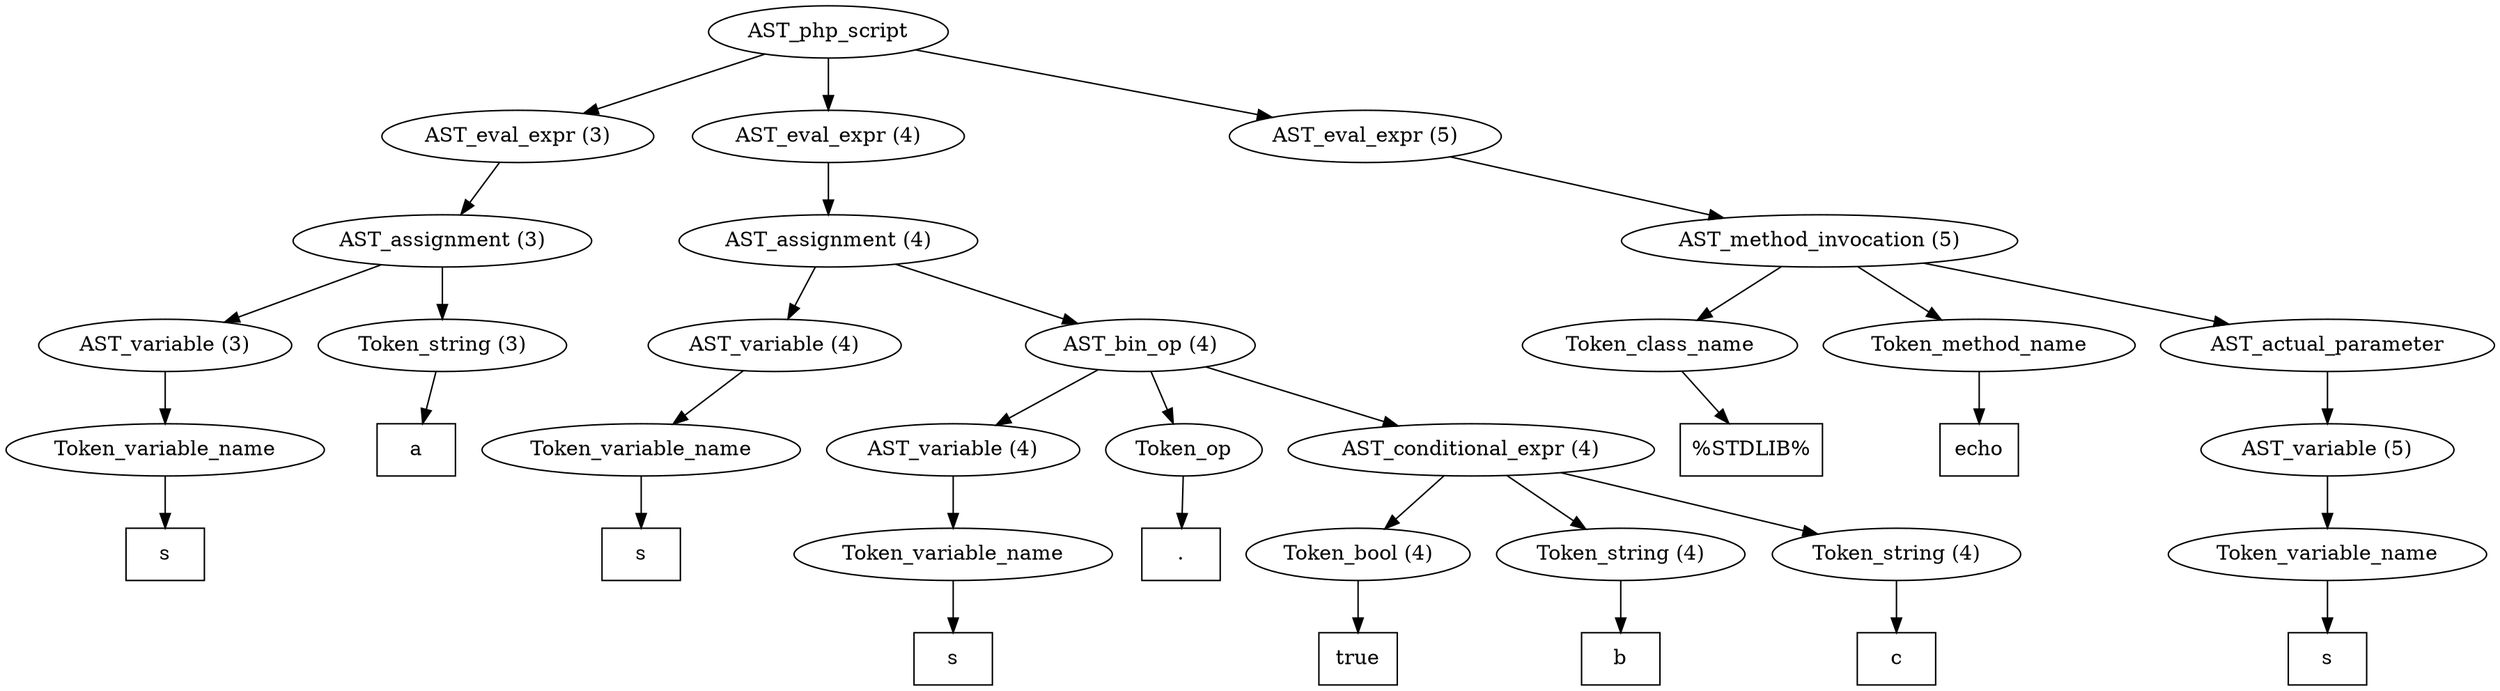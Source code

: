 /*
 * AST in dot format generated by phc -- the PHP compiler
 */

digraph AST {
node_0 [label="AST_php_script"];
node_1 [label="AST_eval_expr (3)"];
node_2 [label="AST_assignment (3)"];
node_3 [label="AST_variable (3)"];
node_4 [label="Token_variable_name"];
node_5 [label="s", shape=box]
node_4 -> node_5;
node_3 -> node_4;
node_6 [label="Token_string (3)"];
node_7 [label="a", shape=box]
node_6 -> node_7;
node_2 -> node_6;
node_2 -> node_3;
node_1 -> node_2;
node_8 [label="AST_eval_expr (4)"];
node_9 [label="AST_assignment (4)"];
node_10 [label="AST_variable (4)"];
node_11 [label="Token_variable_name"];
node_12 [label="s", shape=box]
node_11 -> node_12;
node_10 -> node_11;
node_13 [label="AST_bin_op (4)"];
node_14 [label="AST_variable (4)"];
node_15 [label="Token_variable_name"];
node_16 [label="s", shape=box]
node_15 -> node_16;
node_14 -> node_15;
node_17 [label="Token_op"];
node_18 [label=".", shape=box]
node_17 -> node_18;
node_19 [label="AST_conditional_expr (4)"];
node_20 [label="Token_bool (4)"];
node_21 [label="true", shape=box]
node_20 -> node_21;
node_22 [label="Token_string (4)"];
node_23 [label="b", shape=box]
node_22 -> node_23;
node_24 [label="Token_string (4)"];
node_25 [label="c", shape=box]
node_24 -> node_25;
node_19 -> node_24;
node_19 -> node_22;
node_19 -> node_20;
node_13 -> node_19;
node_13 -> node_17;
node_13 -> node_14;
node_9 -> node_13;
node_9 -> node_10;
node_8 -> node_9;
node_26 [label="AST_eval_expr (5)"];
node_27 [label="AST_method_invocation (5)"];
node_28 [label="Token_class_name"];
node_29 [label="%STDLIB%", shape=box]
node_28 -> node_29;
node_30 [label="Token_method_name"];
node_31 [label="echo", shape=box]
node_30 -> node_31;
node_32 [label="AST_actual_parameter"];
node_33 [label="AST_variable (5)"];
node_34 [label="Token_variable_name"];
node_35 [label="s", shape=box]
node_34 -> node_35;
node_33 -> node_34;
node_32 -> node_33;
node_27 -> node_32;
node_27 -> node_30;
node_27 -> node_28;
node_26 -> node_27;
node_0 -> node_26;
node_0 -> node_8;
node_0 -> node_1;
}
